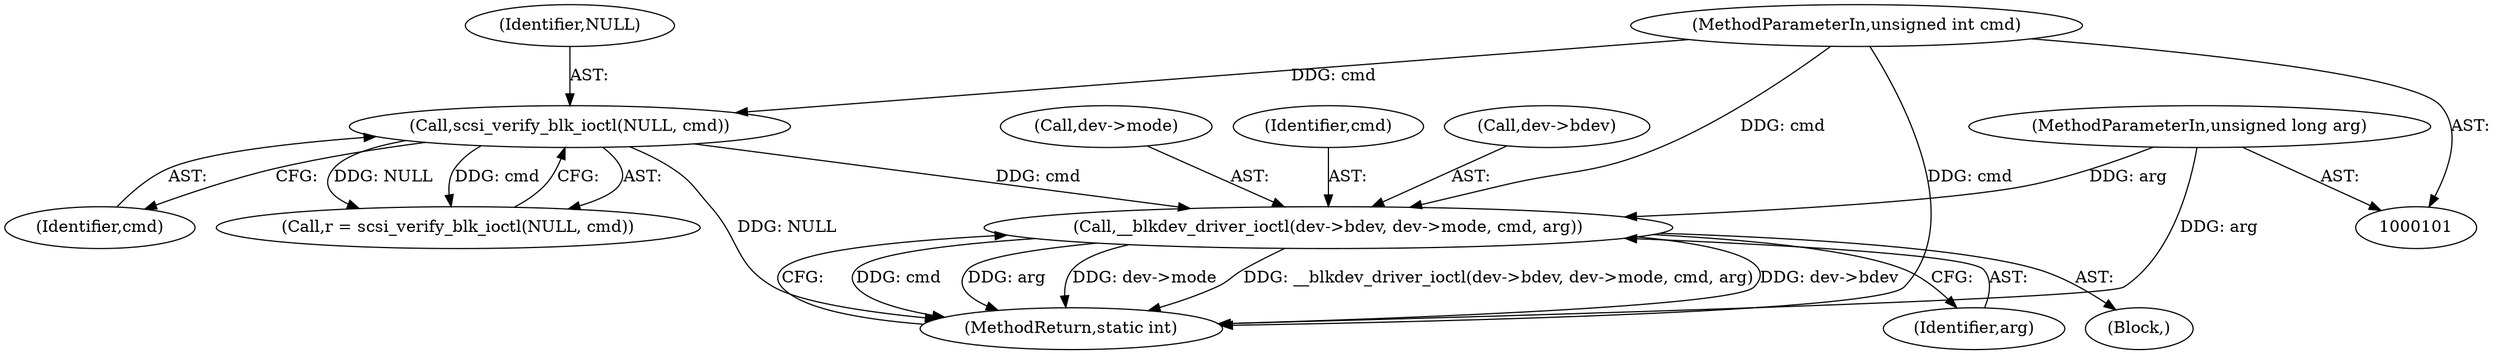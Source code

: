 digraph "0_linux_ec8013beddd717d1740cfefb1a9b900deef85462_0@pointer" {
"1000146" [label="(Call,__blkdev_driver_ioctl(dev->bdev, dev->mode, cmd, arg))"];
"1000143" [label="(Call,scsi_verify_blk_ioctl(NULL, cmd))"];
"1000103" [label="(MethodParameterIn,unsigned int cmd)"];
"1000104" [label="(MethodParameterIn,unsigned long arg)"];
"1000146" [label="(Call,__blkdev_driver_ioctl(dev->bdev, dev->mode, cmd, arg))"];
"1000143" [label="(Call,scsi_verify_blk_ioctl(NULL, cmd))"];
"1000150" [label="(Call,dev->mode)"];
"1000144" [label="(Identifier,NULL)"];
"1000103" [label="(MethodParameterIn,unsigned int cmd)"];
"1000104" [label="(MethodParameterIn,unsigned long arg)"];
"1000145" [label="(Identifier,cmd)"];
"1000155" [label="(MethodReturn,static int)"];
"1000153" [label="(Identifier,cmd)"];
"1000154" [label="(Identifier,arg)"];
"1000141" [label="(Call,r = scsi_verify_blk_ioctl(NULL, cmd))"];
"1000147" [label="(Call,dev->bdev)"];
"1000105" [label="(Block,)"];
"1000146" -> "1000105"  [label="AST: "];
"1000146" -> "1000154"  [label="CFG: "];
"1000147" -> "1000146"  [label="AST: "];
"1000150" -> "1000146"  [label="AST: "];
"1000153" -> "1000146"  [label="AST: "];
"1000154" -> "1000146"  [label="AST: "];
"1000155" -> "1000146"  [label="CFG: "];
"1000146" -> "1000155"  [label="DDG: cmd"];
"1000146" -> "1000155"  [label="DDG: arg"];
"1000146" -> "1000155"  [label="DDG: dev->mode"];
"1000146" -> "1000155"  [label="DDG: __blkdev_driver_ioctl(dev->bdev, dev->mode, cmd, arg)"];
"1000146" -> "1000155"  [label="DDG: dev->bdev"];
"1000143" -> "1000146"  [label="DDG: cmd"];
"1000103" -> "1000146"  [label="DDG: cmd"];
"1000104" -> "1000146"  [label="DDG: arg"];
"1000143" -> "1000141"  [label="AST: "];
"1000143" -> "1000145"  [label="CFG: "];
"1000144" -> "1000143"  [label="AST: "];
"1000145" -> "1000143"  [label="AST: "];
"1000141" -> "1000143"  [label="CFG: "];
"1000143" -> "1000155"  [label="DDG: NULL"];
"1000143" -> "1000141"  [label="DDG: NULL"];
"1000143" -> "1000141"  [label="DDG: cmd"];
"1000103" -> "1000143"  [label="DDG: cmd"];
"1000103" -> "1000101"  [label="AST: "];
"1000103" -> "1000155"  [label="DDG: cmd"];
"1000104" -> "1000101"  [label="AST: "];
"1000104" -> "1000155"  [label="DDG: arg"];
}

